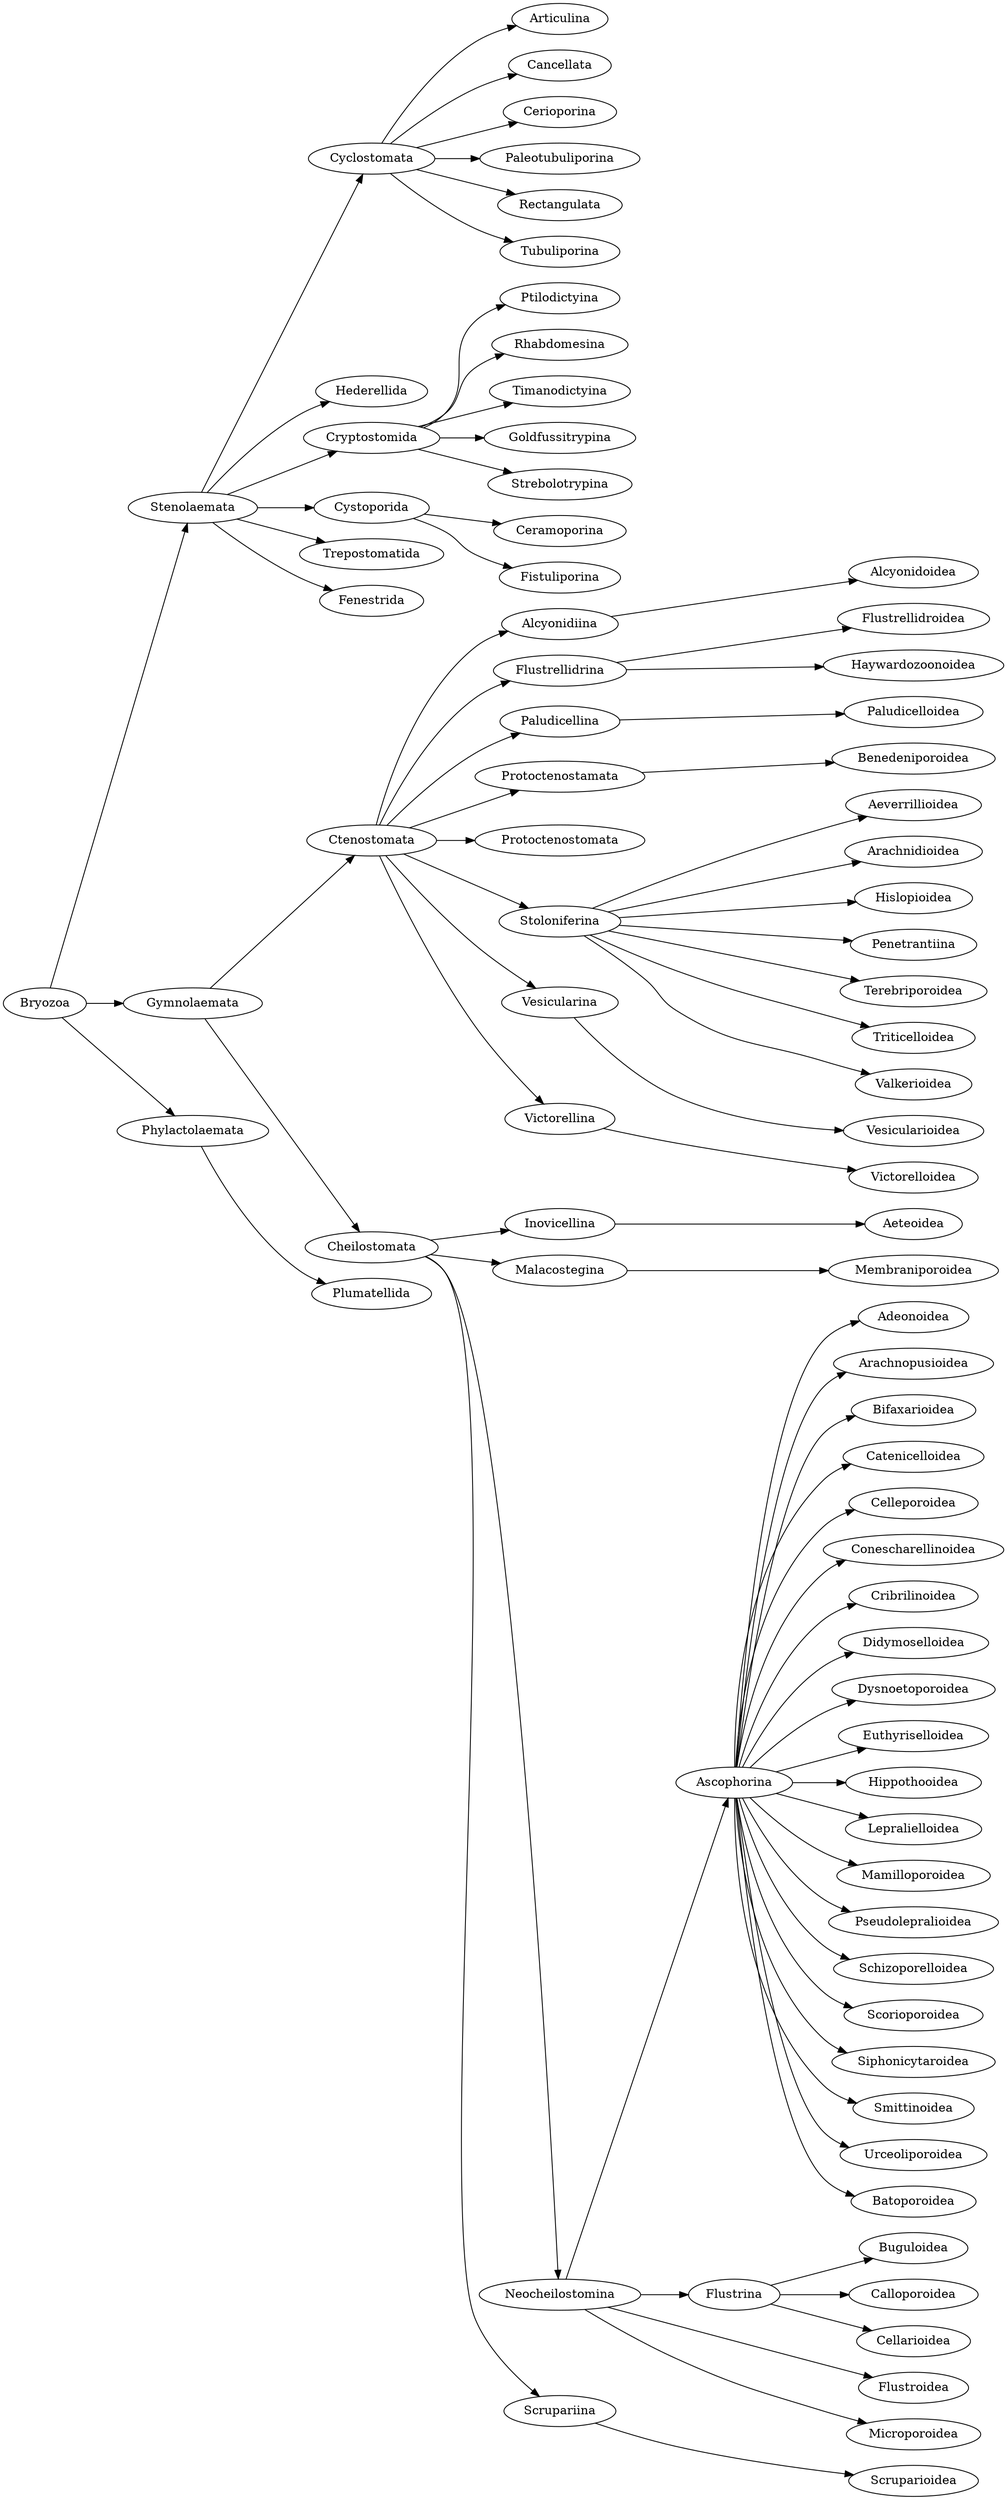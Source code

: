 digraph test {
	rankdir=LR;
	ratio="compress";
	Bryozoa [label="Bryozoa", rank="Phylum"];
	Stenolaemata [label="Stenolaemata", rank="Class"];
	Gymnolaemata [label="Gymnolaemata", rank="Class"];
	Phylactolaemata [label="Phylactolaemata", rank="Class"];
	Cyclostomata [label="Cyclostomata", rank="Order"];
	Hederellida [label="Hederellida", rank="Order"];
	Cryptostomida [label="Cryptostomida", rank="Order"];
	Cystoporida [label="Cystoporida", rank="Order"];
	Trepostomatida [label="Trepostomatida", rank="Order"];
	Fenestrida [label="Fenestrida", rank="Order"];
	Ctenostomata [label="Ctenostomata", rank="Order"];
	Cheilostomata [label="Cheilostomata", rank="Order"];
	Plumatellida [label="Plumatellida", rank="Order"];
	Inovicellina [label="Inovicellina", rank="Suborder"];
	Malacostegina [label="Malacostegina", rank="Suborder"];
	Neocheilostomina [label="Neocheilostomina", rank="Suborder"];
	Scrupariina [label="Scrupariina", rank="Suborder"];
	Articulina [label="Articulina", rank="Suborder"];
	Cancellata [label="Cancellata", rank="Suborder"];
	Cerioporina [label="Cerioporina", rank="Suborder"];
	Paleotubuliporina [label="Paleotubuliporina", rank="Suborder"];
	Rectangulata [label="Rectangulata", rank="Suborder"];
	Tubuliporina [label="Tubuliporina", rank="Suborder"];
	Alcyonidiina [label="Alcyonidiina", rank="Suborder"];
	Flustrellidrina [label="Flustrellidrina", rank="Suborder"];
	Paludicellina [label="Paludicellina", rank="Suborder"];
	Protoctenostamata [label="Protoctenostamata", rank="Suborder"];
	Protoctenostomata [label="Protoctenostomata", rank="Suborder"];
	Stoloniferina [label="Stoloniferina", rank="Suborder"];
	Vesicularina [label="Vesicularina", rank="Suborder"];
	Victorellina [label="Victorellina", rank="Suborder"];
	Ptilodictyina [label="Ptilodictyina", rank="Suborder"];
	Rhabdomesina [label="Rhabdomesina", rank="Suborder"];
	Timanodictyina [label="Timanodictyina", rank="Suborder"];
	Goldfussitrypina [label="Goldfussitrypina", rank="Suborder"];
	Strebolotrypina [label="Strebolotrypina", rank="Suborder"];
	Ceramoporina [label="Ceramoporina", rank="Suborder"];
	Fistuliporina [label="Fistuliporina", rank="Suborder"];
	Ascophorina [label="Ascophorina", rank="Infraorder"];
	Flustrina [label="Flustrina", rank="Infraorder"];
	Aeverrillioidea [label="Aeverrillioidea", rank="Superfamily"];
	Alcyonidoidea [label="Alcyonidoidea", rank="Superfamily"];
	Arachnidioidea [label="Arachnidioidea", rank="Superfamily"];
	Benedeniporoidea [label="Benedeniporoidea", rank="Superfamily"];
	Flustrellidroidea [label="Flustrellidroidea", rank="Superfamily"];
	Haywardozoonoidea [label="Haywardozoonoidea", rank="Superfamily"];
	Hislopioidea [label="Hislopioidea", rank="Superfamily"];
	Paludicelloidea [label="Paludicelloidea", rank="Superfamily"];
	Penetrantiina [label="Penetrantiina", rank="Superfamily"];
	Terebriporoidea [label="Terebriporoidea", rank="Superfamily"];
	Triticelloidea [label="Triticelloidea", rank="Superfamily"];
	Valkerioidea [label="Valkerioidea", rank="Superfamily"];
	Vesicularioidea [label="Vesicularioidea", rank="Superfamily"];
	Victorelloidea [label="Victorelloidea", rank="Superfamily"];
	Adeonoidea [label="Adeonoidea", rank="Superfamily"];
	Aeteoidea [label="Aeteoidea", rank="Superfamily"];
	Arachnopusioidea [label="Arachnopusioidea", rank="Superfamily"];
	Bifaxarioidea [label="Bifaxarioidea", rank="Superfamily"];
	Buguloidea [label="Buguloidea", rank="Superfamily"];
	Calloporoidea [label="Calloporoidea", rank="Superfamily"];
	Catenicelloidea [label="Catenicelloidea", rank="Superfamily"];
	Cellarioidea [label="Cellarioidea", rank="Superfamily"];
	Celleporoidea [label="Celleporoidea", rank="Superfamily"];
	Conescharellinoidea [label="Conescharellinoidea", rank="Superfamily"];
	Cribrilinoidea [label="Cribrilinoidea", rank="Superfamily"];
	Didymoselloidea [label="Didymoselloidea", rank="Superfamily"];
	Dysnoetoporoidea [label="Dysnoetoporoidea", rank="Superfamily"];
	Euthyriselloidea [label="Euthyriselloidea", rank="Superfamily"];
	Flustroidea [label="Flustroidea", rank="Superfamily"];
	Hippothooidea [label="Hippothooidea", rank="Superfamily"];
	Lepralielloidea [label="Lepralielloidea", rank="Superfamily"];
	Mamilloporoidea [label="Mamilloporoidea", rank="Superfamily"];
	Membraniporoidea [label="Membraniporoidea", rank="Superfamily"];
	Microporoidea [label="Microporoidea", rank="Superfamily"];
	Pseudolepralioidea [label="Pseudolepralioidea", rank="Superfamily"];
	Schizoporelloidea [label="Schizoporelloidea", rank="Superfamily"];
	Scorioporoidea [label="Scorioporoidea", rank="Superfamily"];
	Scruparioidea [label="Scruparioidea", rank="Superfamily"];
	Siphonicytaroidea [label="Siphonicytaroidea", rank="Superfamily"];
	Smittinoidea [label="Smittinoidea", rank="Superfamily"];
	Urceoliporoidea [label="Urceoliporoidea", rank="Superfamily"];
	Batoporoidea [label="Batoporoidea", rank="Superfamily"];
	Alcyonidiina -> Alcyonidoidea;
	Ascophorina -> Adeonoidea;
	Ascophorina -> Arachnopusioidea;
	Ascophorina -> Batoporoidea;
	Ascophorina -> Bifaxarioidea;
	Ascophorina -> Catenicelloidea;
	Ascophorina -> Celleporoidea;
	Ascophorina -> Conescharellinoidea;
	Ascophorina -> Cribrilinoidea;
	Ascophorina -> Didymoselloidea;
	Ascophorina -> Dysnoetoporoidea;
	Ascophorina -> Euthyriselloidea;
	Ascophorina -> Hippothooidea;
	Ascophorina -> Lepralielloidea;
	Ascophorina -> Mamilloporoidea;
	Ascophorina -> Pseudolepralioidea;
	Ascophorina -> Schizoporelloidea;
	Ascophorina -> Scorioporoidea;
	Ascophorina -> Siphonicytaroidea;
	Ascophorina -> Smittinoidea;
	Ascophorina -> Urceoliporoidea;
	Bryozoa -> Gymnolaemata;
	Bryozoa -> Phylactolaemata;
	Bryozoa -> Stenolaemata;
	Cheilostomata -> Inovicellina;
	Cheilostomata -> Malacostegina;
	Cheilostomata -> Neocheilostomina;
	Cheilostomata -> Scrupariina;
	Cryptostomida -> Goldfussitrypina;
	Cryptostomida -> Ptilodictyina;
	Cryptostomida -> Rhabdomesina;
	Cryptostomida -> Strebolotrypina;
	Cryptostomida -> Timanodictyina;
	Ctenostomata -> Alcyonidiina;
	Ctenostomata -> Flustrellidrina;
	Ctenostomata -> Paludicellina;
	Ctenostomata -> Protoctenostamata;
	Ctenostomata -> Protoctenostomata;
	Ctenostomata -> Stoloniferina;
	Ctenostomata -> Vesicularina;
	Ctenostomata -> Victorellina;
	Cyclostomata -> Articulina;
	Cyclostomata -> Cancellata;
	Cyclostomata -> Cerioporina;
	Cyclostomata -> Paleotubuliporina;
	Cyclostomata -> Rectangulata;
	Cyclostomata -> Tubuliporina;
	Cystoporida -> Ceramoporina;
	Cystoporida -> Fistuliporina;
	Flustrellidrina -> Flustrellidroidea;
	Flustrellidrina -> Haywardozoonoidea;
	Flustrina -> Buguloidea;
	Flustrina -> Calloporoidea;
	Flustrina -> Cellarioidea;
	Gymnolaemata -> Cheilostomata;
	Gymnolaemata -> Ctenostomata;
	Inovicellina -> Aeteoidea;
	Malacostegina -> Membraniporoidea;
	Neocheilostomina -> Ascophorina;
	Neocheilostomina -> Flustrina;
	Neocheilostomina -> Flustroidea;
	Neocheilostomina -> Microporoidea;
	Paludicellina -> Paludicelloidea;
	Phylactolaemata -> Plumatellida;
	Protoctenostamata -> Benedeniporoidea;
	Scrupariina -> Scruparioidea;
	Stenolaemata -> Cryptostomida;
	Stenolaemata -> Cyclostomata;
	Stenolaemata -> Cystoporida;
	Stenolaemata -> Fenestrida;
	Stenolaemata -> Hederellida;
	Stenolaemata -> Trepostomatida;
	Stoloniferina -> Aeverrillioidea;
	Stoloniferina -> Arachnidioidea;
	Stoloniferina -> Hislopioidea;
	Stoloniferina -> Penetrantiina;
	Stoloniferina -> Terebriporoidea;
	Stoloniferina -> Triticelloidea;
	Stoloniferina -> Valkerioidea;
	Vesicularina -> Vesicularioidea;
	Victorellina -> Victorelloidea;
	{rank=same; Inovicellina; Malacostegina; Neocheilostomina; Scrupariina; Articulina; Cancellata; Cerioporina; Paleotubuliporina; Rectangulata; Tubuliporina; Alcyonidiina; Flustrellidrina; Paludicellina; Protoctenostamata; Protoctenostomata; Stoloniferina; Vesicularina; Victorellina; Ptilodictyina; Rhabdomesina; Timanodictyina; Goldfussitrypina; Strebolotrypina; Ceramoporina; Fistuliporina}
	{rank=same; Cyclostomata; Hederellida; Cryptostomida; Cystoporida; Trepostomatida; Fenestrida; Ctenostomata; Cheilostomata; Plumatellida}
	{rank=same; Aeverrillioidea; Alcyonidoidea; Arachnidioidea; Benedeniporoidea; Flustrellidroidea; Haywardozoonoidea; Hislopioidea; Paludicelloidea; Penetrantiina; Terebriporoidea; Triticelloidea; Valkerioidea; Vesicularioidea; Victorelloidea; Adeonoidea; Aeteoidea; Arachnopusioidea; Bifaxarioidea; Buguloidea; Calloporoidea; Catenicelloidea; Cellarioidea; Celleporoidea; Conescharellinoidea; Cribrilinoidea; Didymoselloidea; Dysnoetoporoidea; Euthyriselloidea; Flustroidea; Hippothooidea; Lepralielloidea; Mamilloporoidea; Membraniporoidea; Microporoidea; Pseudolepralioidea; Schizoporelloidea; Scorioporoidea; Scruparioidea; Siphonicytaroidea; Smittinoidea; Urceoliporoidea; Batoporoidea}
	{rank=same; Ascophorina; Flustrina}
	{rank=same; Stenolaemata; Gymnolaemata; Phylactolaemata}
	{rank=same; Bryozoa}
}
